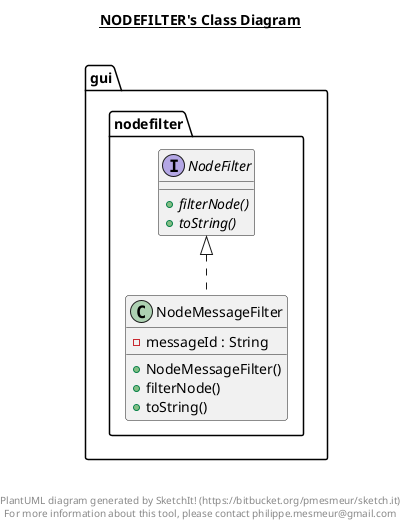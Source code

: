 @startuml

title __NODEFILTER's Class Diagram__\n

  namespace gui {
    namespace nodefilter {
      interface gui.nodefilter.NodeFilter {
          {abstract} + filterNode()
          {abstract} + toString()
      }
    }
  }
  

  namespace gui {
    namespace nodefilter {
      class gui.nodefilter.NodeMessageFilter {
          - messageId : String
          + NodeMessageFilter()
          + filterNode()
          + toString()
      }
    }
  }
  

  gui.nodefilter.NodeMessageFilter .up.|> gui.nodefilter.NodeFilter


right footer


PlantUML diagram generated by SketchIt! (https://bitbucket.org/pmesmeur/sketch.it)
For more information about this tool, please contact philippe.mesmeur@gmail.com
endfooter

@enduml

